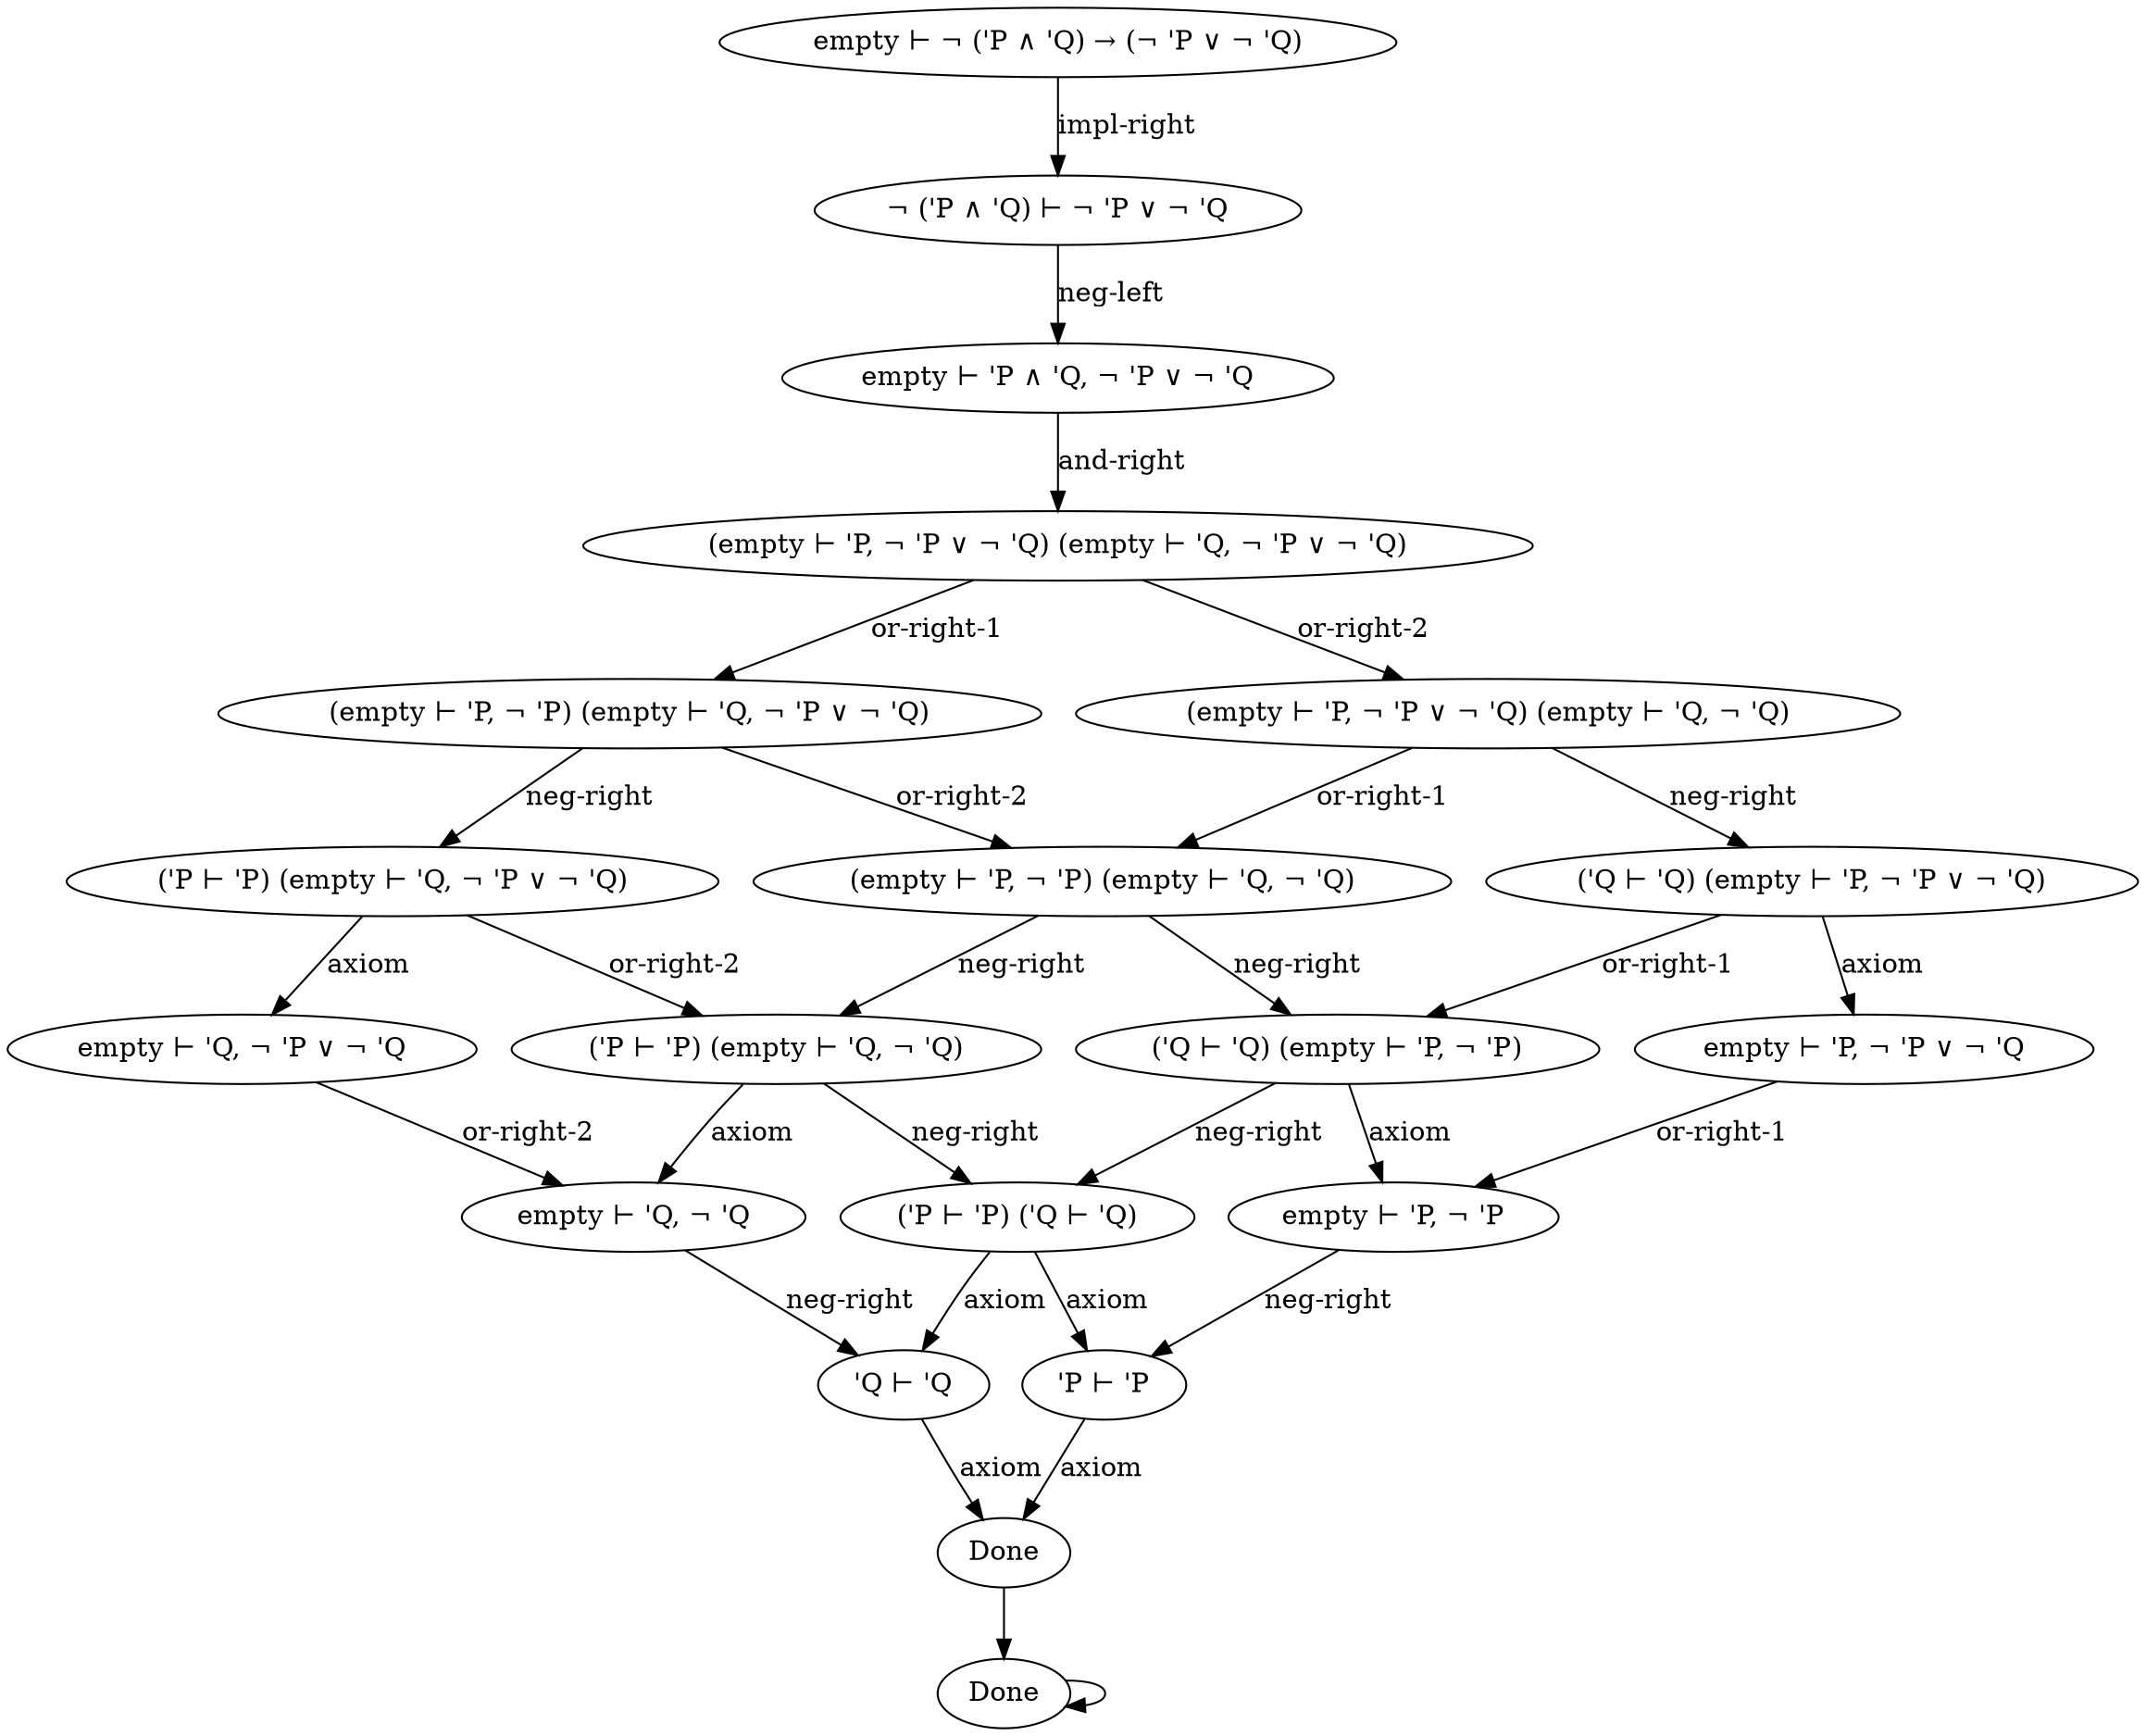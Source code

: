 digraph {
        0 [label="empty ⊢ ¬ ('P ∧ 'Q) → (¬ 'P ∨ ¬ 'Q)"];
        0 -> 1 [label="impl-right"];
        1 [label="¬ ('P ∧ 'Q) ⊢ ¬ 'P ∨ ¬ 'Q"];
        1 -> 2 [label="neg-left"];
        2 [label="empty ⊢ 'P ∧ 'Q, ¬ 'P ∨ ¬ 'Q"];
        2 -> 3 [label="and-right"];
        3 [label="(empty ⊢ 'P, ¬ 'P ∨ ¬ 'Q) (empty ⊢ 'Q, ¬ 'P ∨ ¬ 'Q)"];
        3 -> 4 [label="or-right-1"];
        4 [label="(empty ⊢ 'P, ¬ 'P) (empty ⊢ 'Q, ¬ 'P ∨ ¬ 'Q)"];
        4 -> 5 [label="neg-right"];
        5 [label="('P ⊢ 'P) (empty ⊢ 'Q, ¬ 'P ∨ ¬ 'Q)"];
        5 -> 6 [label="axiom"];
        6 [label="empty ⊢ 'Q, ¬ 'P ∨ ¬ 'Q"];
        6 -> 7 [label="or-right-2"];
        7 [label="empty ⊢ 'Q, ¬ 'Q"];
        7 -> 8 [label="neg-right"];
        8 [label="'Q ⊢ 'Q"];
        8 -> 9 [label="axiom"];
        9 [label="Done"];
        9 -> 10;
        10 [label="Done"];
        10 -> 10;
        5 -> 11 [label="or-right-2"];
        11 [label="('P ⊢ 'P) (empty ⊢ 'Q, ¬ 'Q)"];
        11 -> 7 [label="axiom"];
        11 -> 12 [label="neg-right"];
        12 [label="('P ⊢ 'P) ('Q ⊢ 'Q)"];
        12 -> 8 [label="axiom"];
        12 -> 13 [label="axiom"];
        13 [label="'P ⊢ 'P"];
        13 -> 9 [label="axiom"];
        4 -> 14 [label="or-right-2"];
        14 [label="(empty ⊢ 'P, ¬ 'P) (empty ⊢ 'Q, ¬ 'Q)"];
        14 -> 11 [label="neg-right"];
        14 -> 15 [label="neg-right"];
        15 [label="('Q ⊢ 'Q) (empty ⊢ 'P, ¬ 'P)"];
        15 -> 16 [label="axiom"];
        16 [label="empty ⊢ 'P, ¬ 'P"];
        16 -> 13 [label="neg-right"];
        15 -> 12 [label="neg-right"];
        3 -> 17 [label="or-right-2"];
        17 [label="(empty ⊢ 'P, ¬ 'P ∨ ¬ 'Q) (empty ⊢ 'Q, ¬ 'Q)"];
        17 -> 14 [label="or-right-1"];
        17 -> 18 [label="neg-right"];
        18 [label="('Q ⊢ 'Q) (empty ⊢ 'P, ¬ 'P ∨ ¬ 'Q)"];
        18 -> 19 [label="axiom"];
        19 [label="empty ⊢ 'P, ¬ 'P ∨ ¬ 'Q"];
        19 -> 16 [label="or-right-1"];
        18 -> 15 [label="or-right-1"];
}